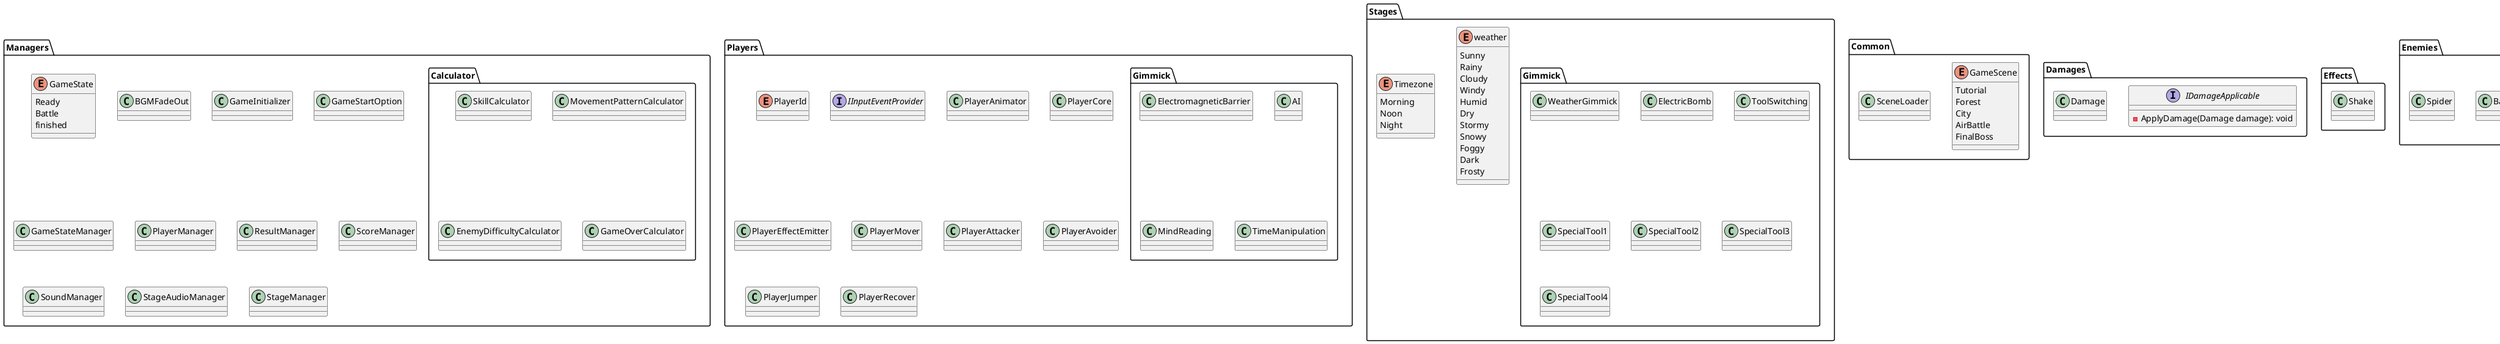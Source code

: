 @startuml
namespace Common{
    enum GameScene{
        Tutorial
        Forest
        City
        AirBattle
        FinalBoss
    }
    class SceneLoader
}
namespace Damages{
    interface IDamageApplicable{
        - ApplyDamage(Damage damage): void
    }
    class Damage
}
namespace Effects{
    class Shake
}
namespace Enemies{
    class BaseEnemy
    class Spider
    namespace Gimmick{
        class OperationReversal
        class MinusMagnet
    }
}
namespace Installers{
    class StageInstaller
}
namespace Managers{
    enum GameState{
        Ready
        Battle
        finished
    }
    class BGMFadeOut
    class GameInitializer
    class GameStartOption
    class GameStateManager
    class PlayerManager
    class ResultManager
    class ScoreManager
    class SoundManager
    class StageAudioManager
    class StageManager
    namespace Calculator{
        class SkillCalculator
        class MovementPatternCalculator
        class EnemyDifficultyCalculator
        class GameOverCalculator
    }
}
namespace Players{
    enum PlayerId
    interface IInputEventProvider
    class PlayerAnimator
    class PlayerCore
    class PlayerEffectEmitter
    class PlayerMover
    class PlayerAttacker
    class PlayerAvoider
    class PlayerJumper
    class PlayerRecover
    namespace Gimmick{
        class ElectromagneticBarrier
        class AI
        class MindReading
        class TimeManipulation
    }
}
namespace Stages{
    enum weather{
        Sunny
        Rainy
        Cloudy
        Windy
        Humid
        Dry
        Stormy
        Snowy
        Foggy
        Dark
        Frosty
    }
    enum Timezone{
        Morning
        Noon
        Night
    }
    namespace Gimmick{
        class WeatherGimmick
        class ElectricBomb
        class ToolSwitching
        class SpecialTool1
        class SpecialTool2
        class SpecialTool3
        class SpecialTool4
    }
}
namespace Title{
    namespace Manager{
        class TitleManager
    }
    namespace Controller{
        class UIController
    }
    namespace View{
        class ChooseButton
    }
}
namespace UIs{
    class ResultController
    class StageUIController
}
@enduml